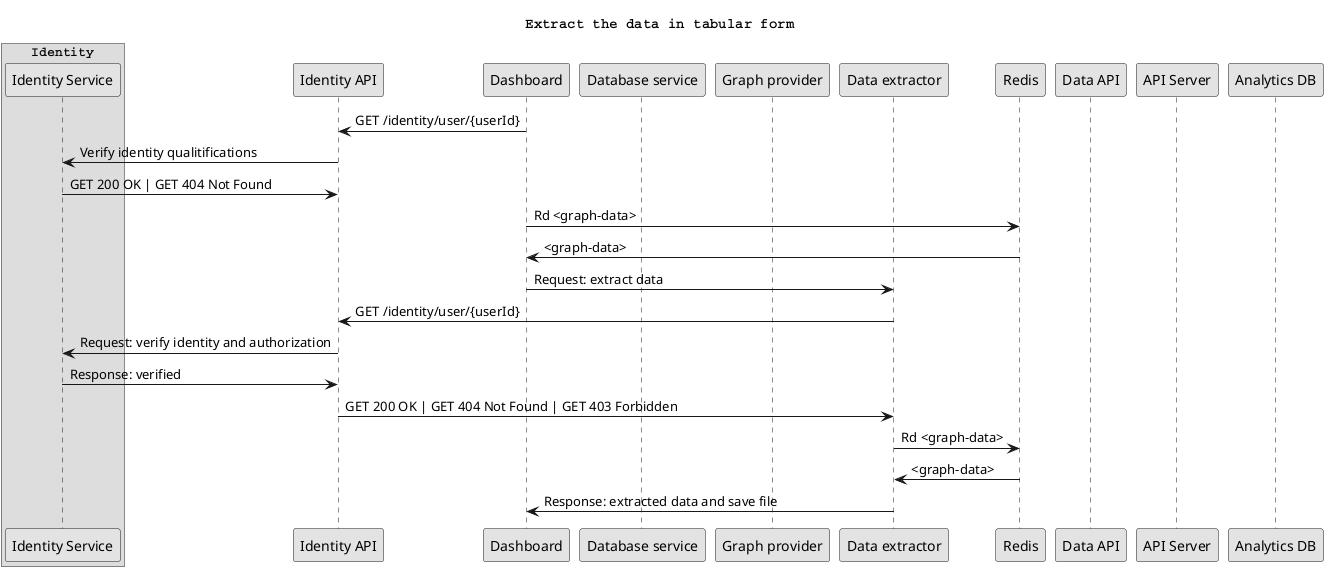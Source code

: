 @startuml
title Extract the data in tabular form​

box "Identity"
participant "Identity Service" as IS
end box
participant "Identity API" as IDAPI 

participant "Dashboard" as DS
participant "Database service​" as DBS

participant "Graph provider​" as GP
participant "Data extractor​​" as DE
participant "Redis" as REDIS

participant "Data API​" as DAPI
participant "API Server" as APIS
participant "Analytics DB" as ADB

' Authentication request
DS -> IDAPI: GET /identity/user/{userId}
IDAPI -> IS: Verify identity qualitifications
IS -> IDAPI: GET 200 OK | GET 404 Not Found

' Data request
DS -> REDIS: Rd <graph-data>
REDIS -> DS: <graph-data> 

' Data extraction
DS -> DE: Request: extract data
DE -> IDAPI: GET /identity/user/{userId}
IDAPI -> IS: Request: verify identity and authorization
IS -> IDAPI: Response: verified
IDAPI -> DE: GET 200 OK | GET 404 Not Found | GET 403 Forbidden
DE -> REDIS: Rd <graph-data>
REDIS -> DE: <graph-data>
DE -> DS: Response: extracted data and save file

skinparam monochrome true
skinparam shadowing false
skinparam defaultFontName Courier
@enduml